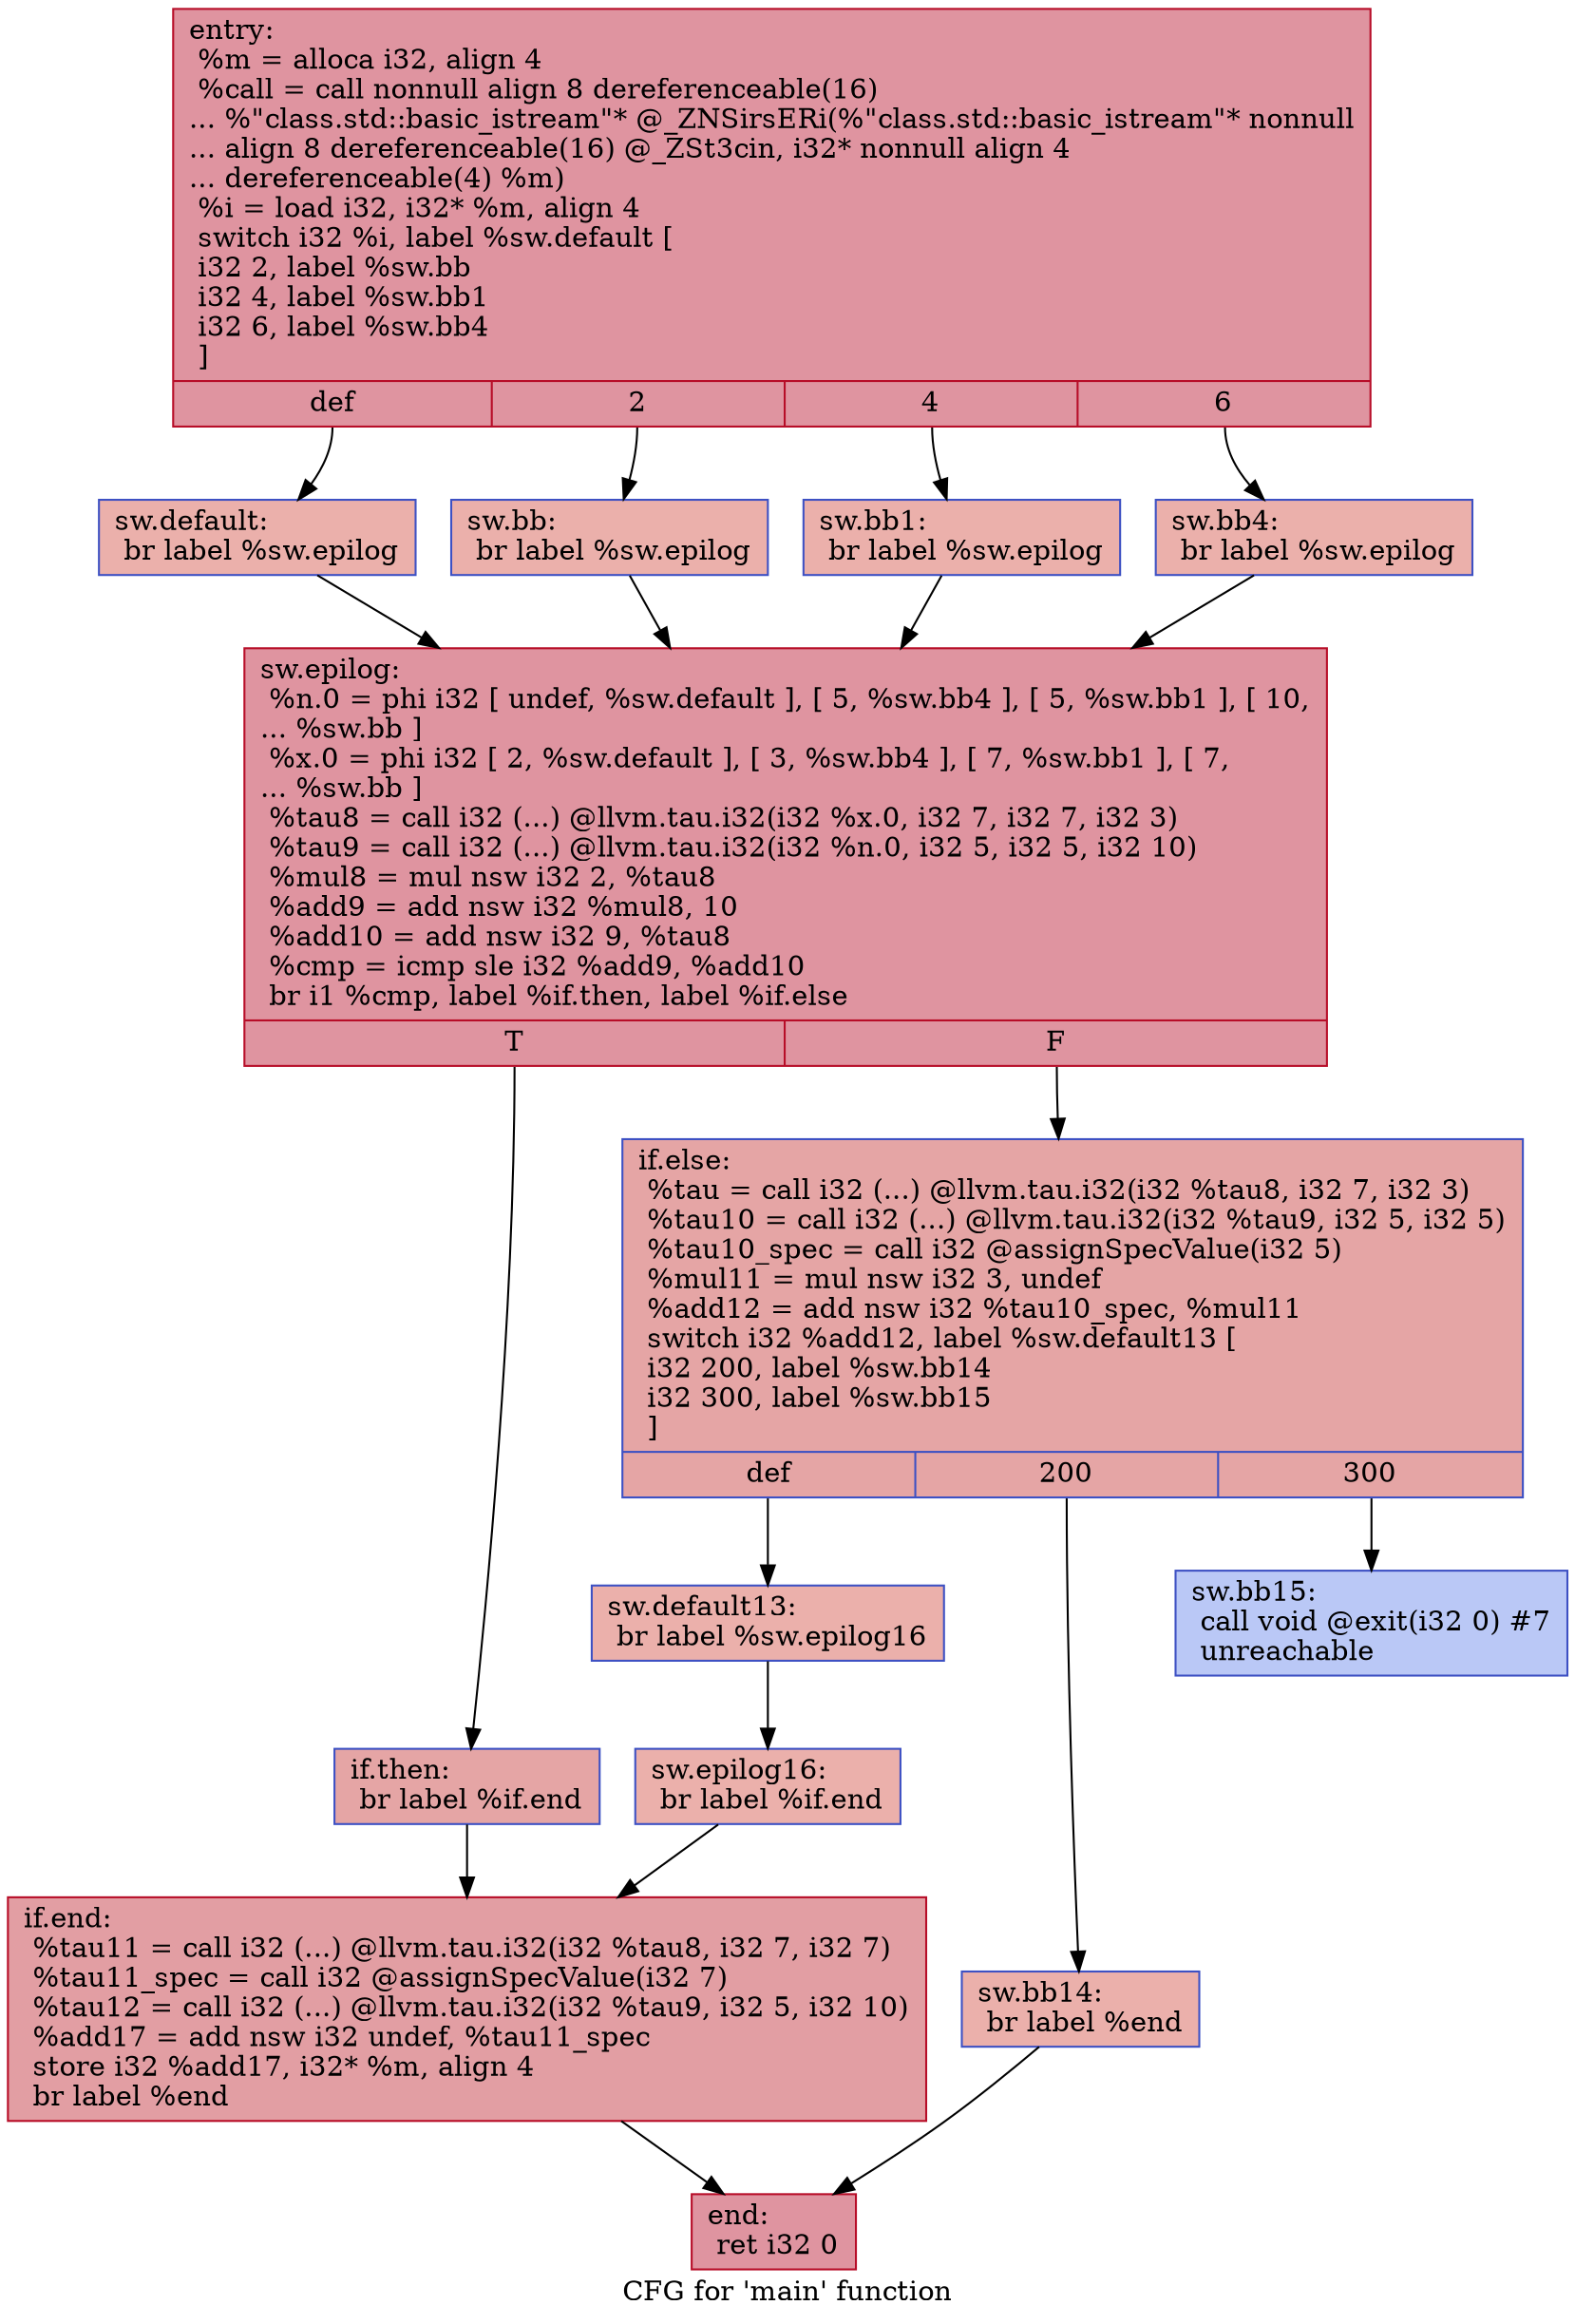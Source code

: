 digraph "CFG for 'main' function" {
	label="CFG for 'main' function";

	Node0x55fcf3085da0 [shape=record,color="#b70d28ff", style=filled, fillcolor="#b70d2870",label="{entry:\l  %m = alloca i32, align 4\l  %call = call nonnull align 8 dereferenceable(16)\l... %\"class.std::basic_istream\"* @_ZNSirsERi(%\"class.std::basic_istream\"* nonnull\l... align 8 dereferenceable(16) @_ZSt3cin, i32* nonnull align 4\l... dereferenceable(4) %m)\l  %i = load i32, i32* %m, align 4\l  switch i32 %i, label %sw.default [\l    i32 2, label %sw.bb\l    i32 4, label %sw.bb1\l    i32 6, label %sw.bb4\l  ]\l|{<s0>def|<s1>2|<s2>4|<s3>6}}"];
	Node0x55fcf3085da0:s0 -> Node0x55fcf3086210;
	Node0x55fcf3085da0:s1 -> Node0x55fcf3086320;
	Node0x55fcf3085da0:s2 -> Node0x55fcf3086420;
	Node0x55fcf3085da0:s3 -> Node0x55fcf3086520;
	Node0x55fcf3086320 [shape=record,color="#3d50c3ff", style=filled, fillcolor="#d24b4070",label="{sw.bb:                                            \l  br label %sw.epilog\l}"];
	Node0x55fcf3086320 -> Node0x55fcf3086640;
	Node0x55fcf3086420 [shape=record,color="#3d50c3ff", style=filled, fillcolor="#d24b4070",label="{sw.bb1:                                           \l  br label %sw.epilog\l}"];
	Node0x55fcf3086420 -> Node0x55fcf3086640;
	Node0x55fcf3086520 [shape=record,color="#3d50c3ff", style=filled, fillcolor="#d24b4070",label="{sw.bb4:                                           \l  br label %sw.epilog\l}"];
	Node0x55fcf3086520 -> Node0x55fcf3086640;
	Node0x55fcf3086210 [shape=record,color="#3d50c3ff", style=filled, fillcolor="#d24b4070",label="{sw.default:                                       \l  br label %sw.epilog\l}"];
	Node0x55fcf3086210 -> Node0x55fcf3086640;
	Node0x55fcf3086640 [shape=record,color="#b70d28ff", style=filled, fillcolor="#b70d2870",label="{sw.epilog:                                        \l  %n.0 = phi i32 [ undef, %sw.default ], [ 5, %sw.bb4 ], [ 5, %sw.bb1 ], [ 10,\l... %sw.bb ]\l  %x.0 = phi i32 [ 2, %sw.default ], [ 3, %sw.bb4 ], [ 7, %sw.bb1 ], [ 7,\l... %sw.bb ]\l  %tau8 = call i32 (...) @llvm.tau.i32(i32 %x.0, i32 7, i32 7, i32 3)\l  %tau9 = call i32 (...) @llvm.tau.i32(i32 %n.0, i32 5, i32 5, i32 10)\l  %mul8 = mul nsw i32 2, %tau8\l  %add9 = add nsw i32 %mul8, 10\l  %add10 = add nsw i32 9, %tau8\l  %cmp = icmp sle i32 %add9, %add10\l  br i1 %cmp, label %if.then, label %if.else\l|{<s0>T|<s1>F}}"];
	Node0x55fcf3086640:s0 -> Node0x55fcf3087810;
	Node0x55fcf3086640:s1 -> Node0x55fcf3087880;
	Node0x55fcf3087810 [shape=record,color="#3d50c3ff", style=filled, fillcolor="#c5333470",label="{if.then:                                          \l  br label %if.end\l}"];
	Node0x55fcf3087810 -> Node0x55fcf30879a0;
	Node0x55fcf3087880 [shape=record,color="#3d50c3ff", style=filled, fillcolor="#c5333470",label="{if.else:                                          \l  %tau = call i32 (...) @llvm.tau.i32(i32 %tau8, i32 7, i32 3)\l  %tau10 = call i32 (...) @llvm.tau.i32(i32 %tau9, i32 5, i32 5)\l  %tau10_spec = call i32 @assignSpecValue(i32 5)\l  %mul11 = mul nsw i32 3, undef\l  %add12 = add nsw i32 %tau10_spec, %mul11\l  switch i32 %add12, label %sw.default13 [\l    i32 200, label %sw.bb14\l    i32 300, label %sw.bb15\l  ]\l|{<s0>def|<s1>200|<s2>300}}"];
	Node0x55fcf3087880:s0 -> Node0x55fcf3088390;
	Node0x55fcf3087880:s1 -> Node0x55fcf30884a0;
	Node0x55fcf3087880:s2 -> Node0x55fcf30885a0;
	Node0x55fcf3088390 [shape=record,color="#3d50c3ff", style=filled, fillcolor="#d24b4070",label="{sw.default13:                                     \l  br label %sw.epilog16\l}"];
	Node0x55fcf3088390 -> Node0x55fcf3088790;
	Node0x55fcf30884a0 [shape=record,color="#3d50c3ff", style=filled, fillcolor="#d24b4070",label="{sw.bb14:                                          \l  br label %end\l}"];
	Node0x55fcf30884a0 -> Node0x55fcf3088880;
	Node0x55fcf30885a0 [shape=record,color="#3d50c3ff", style=filled, fillcolor="#6282ea70",label="{sw.bb15:                                          \l  call void @exit(i32 0) #7\l  unreachable\l}"];
	Node0x55fcf3088790 [shape=record,color="#3d50c3ff", style=filled, fillcolor="#d24b4070",label="{sw.epilog16:                                      \l  br label %if.end\l}"];
	Node0x55fcf3088790 -> Node0x55fcf30879a0;
	Node0x55fcf30879a0 [shape=record,color="#b70d28ff", style=filled, fillcolor="#be242e70",label="{if.end:                                           \l  %tau11 = call i32 (...) @llvm.tau.i32(i32 %tau8, i32 7, i32 7)\l  %tau11_spec = call i32 @assignSpecValue(i32 7)\l  %tau12 = call i32 (...) @llvm.tau.i32(i32 %tau9, i32 5, i32 10)\l  %add17 = add nsw i32 undef, %tau11_spec\l  store i32 %add17, i32* %m, align 4\l  br label %end\l}"];
	Node0x55fcf30879a0 -> Node0x55fcf3088880;
	Node0x55fcf3088880 [shape=record,color="#b70d28ff", style=filled, fillcolor="#b70d2870",label="{end:                                              \l  ret i32 0\l}"];
}
